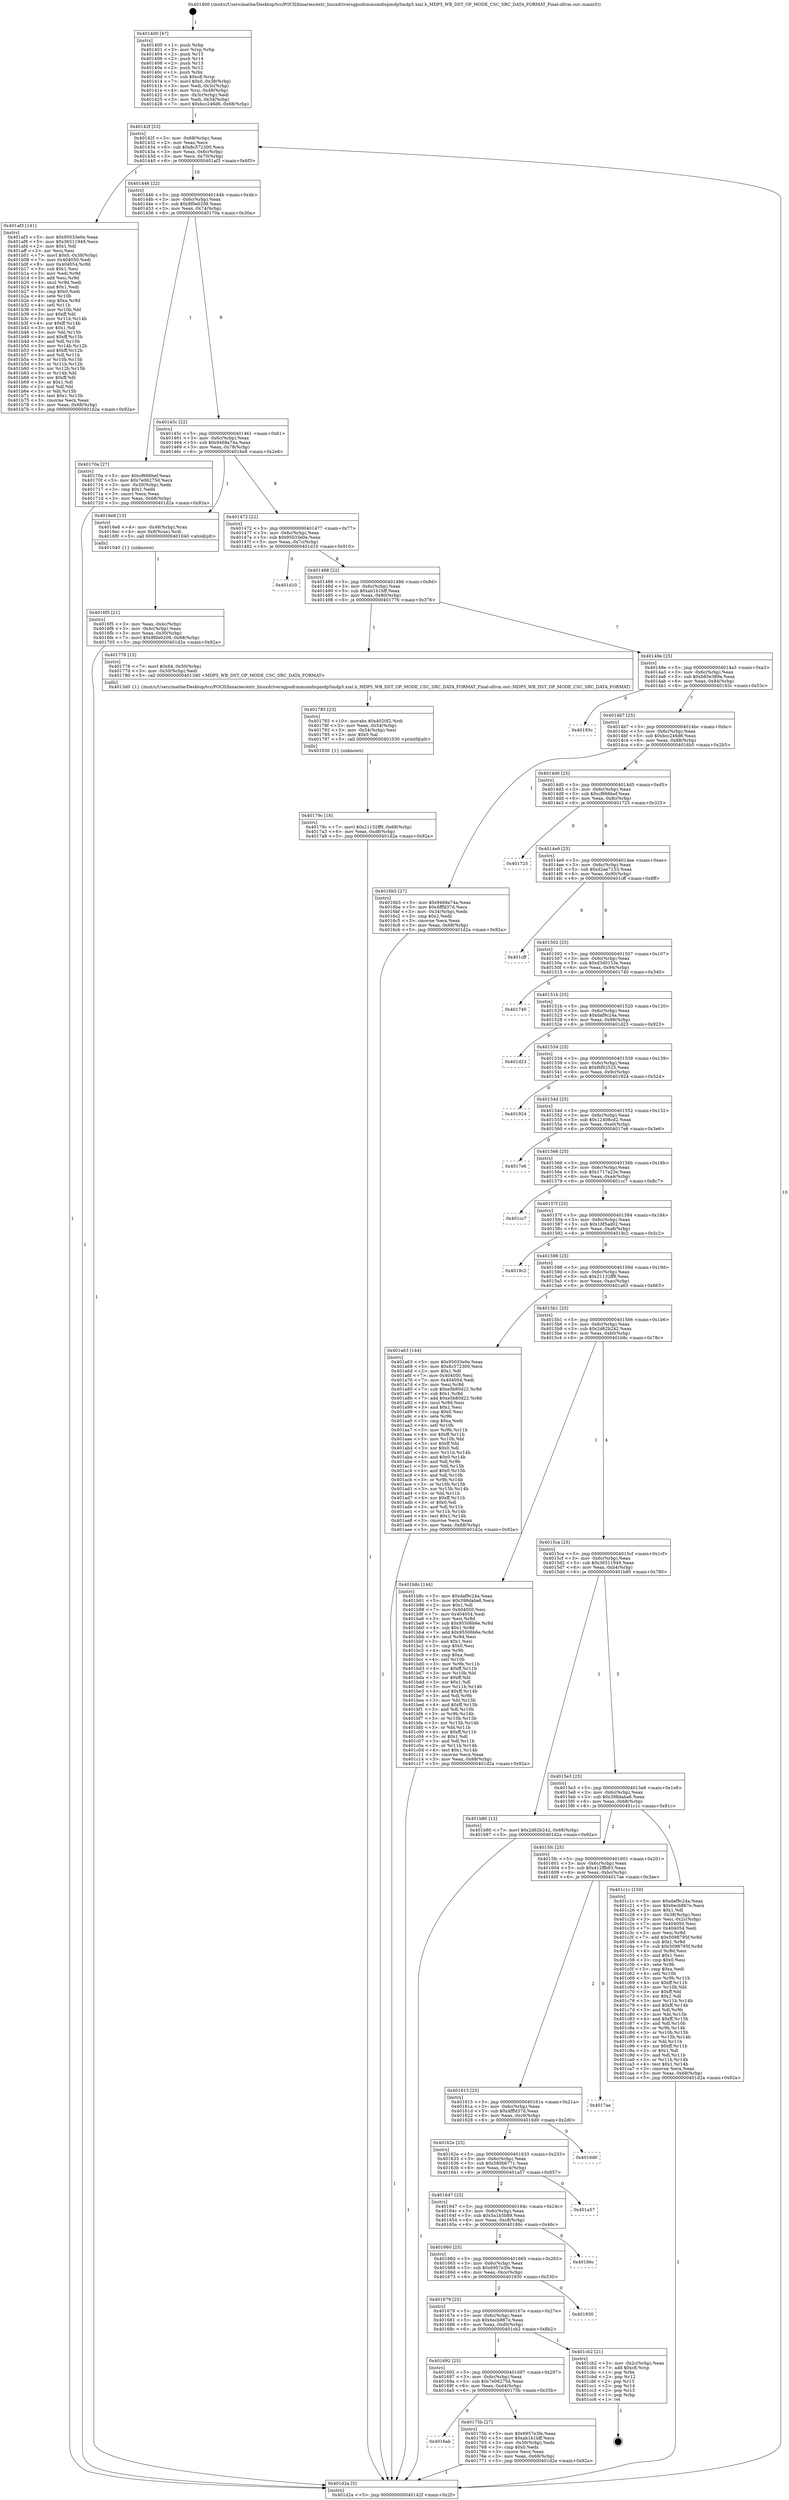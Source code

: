 digraph "0x401400" {
  label = "0x401400 (/mnt/c/Users/mathe/Desktop/tcc/POCII/binaries/extr_linuxdriversgpudrmmsmdispmdp5mdp5.xml.h_MDP5_WB_DST_OP_MODE_CSC_SRC_DATA_FORMAT_Final-ollvm.out::main(0))"
  labelloc = "t"
  node[shape=record]

  Entry [label="",width=0.3,height=0.3,shape=circle,fillcolor=black,style=filled]
  "0x40142f" [label="{
     0x40142f [23]\l
     | [instrs]\l
     &nbsp;&nbsp;0x40142f \<+3\>: mov -0x68(%rbp),%eax\l
     &nbsp;&nbsp;0x401432 \<+2\>: mov %eax,%ecx\l
     &nbsp;&nbsp;0x401434 \<+6\>: sub $0x8c572300,%ecx\l
     &nbsp;&nbsp;0x40143a \<+3\>: mov %eax,-0x6c(%rbp)\l
     &nbsp;&nbsp;0x40143d \<+3\>: mov %ecx,-0x70(%rbp)\l
     &nbsp;&nbsp;0x401440 \<+6\>: je 0000000000401af3 \<main+0x6f3\>\l
  }"]
  "0x401af3" [label="{
     0x401af3 [141]\l
     | [instrs]\l
     &nbsp;&nbsp;0x401af3 \<+5\>: mov $0x95033e0e,%eax\l
     &nbsp;&nbsp;0x401af8 \<+5\>: mov $0x36511949,%ecx\l
     &nbsp;&nbsp;0x401afd \<+2\>: mov $0x1,%dl\l
     &nbsp;&nbsp;0x401aff \<+2\>: xor %esi,%esi\l
     &nbsp;&nbsp;0x401b01 \<+7\>: movl $0x0,-0x38(%rbp)\l
     &nbsp;&nbsp;0x401b08 \<+7\>: mov 0x404050,%edi\l
     &nbsp;&nbsp;0x401b0f \<+8\>: mov 0x404054,%r8d\l
     &nbsp;&nbsp;0x401b17 \<+3\>: sub $0x1,%esi\l
     &nbsp;&nbsp;0x401b1a \<+3\>: mov %edi,%r9d\l
     &nbsp;&nbsp;0x401b1d \<+3\>: add %esi,%r9d\l
     &nbsp;&nbsp;0x401b20 \<+4\>: imul %r9d,%edi\l
     &nbsp;&nbsp;0x401b24 \<+3\>: and $0x1,%edi\l
     &nbsp;&nbsp;0x401b27 \<+3\>: cmp $0x0,%edi\l
     &nbsp;&nbsp;0x401b2a \<+4\>: sete %r10b\l
     &nbsp;&nbsp;0x401b2e \<+4\>: cmp $0xa,%r8d\l
     &nbsp;&nbsp;0x401b32 \<+4\>: setl %r11b\l
     &nbsp;&nbsp;0x401b36 \<+3\>: mov %r10b,%bl\l
     &nbsp;&nbsp;0x401b39 \<+3\>: xor $0xff,%bl\l
     &nbsp;&nbsp;0x401b3c \<+3\>: mov %r11b,%r14b\l
     &nbsp;&nbsp;0x401b3f \<+4\>: xor $0xff,%r14b\l
     &nbsp;&nbsp;0x401b43 \<+3\>: xor $0x1,%dl\l
     &nbsp;&nbsp;0x401b46 \<+3\>: mov %bl,%r15b\l
     &nbsp;&nbsp;0x401b49 \<+4\>: and $0xff,%r15b\l
     &nbsp;&nbsp;0x401b4d \<+3\>: and %dl,%r10b\l
     &nbsp;&nbsp;0x401b50 \<+3\>: mov %r14b,%r12b\l
     &nbsp;&nbsp;0x401b53 \<+4\>: and $0xff,%r12b\l
     &nbsp;&nbsp;0x401b57 \<+3\>: and %dl,%r11b\l
     &nbsp;&nbsp;0x401b5a \<+3\>: or %r10b,%r15b\l
     &nbsp;&nbsp;0x401b5d \<+3\>: or %r11b,%r12b\l
     &nbsp;&nbsp;0x401b60 \<+3\>: xor %r12b,%r15b\l
     &nbsp;&nbsp;0x401b63 \<+3\>: or %r14b,%bl\l
     &nbsp;&nbsp;0x401b66 \<+3\>: xor $0xff,%bl\l
     &nbsp;&nbsp;0x401b69 \<+3\>: or $0x1,%dl\l
     &nbsp;&nbsp;0x401b6c \<+2\>: and %dl,%bl\l
     &nbsp;&nbsp;0x401b6e \<+3\>: or %bl,%r15b\l
     &nbsp;&nbsp;0x401b71 \<+4\>: test $0x1,%r15b\l
     &nbsp;&nbsp;0x401b75 \<+3\>: cmovne %ecx,%eax\l
     &nbsp;&nbsp;0x401b78 \<+3\>: mov %eax,-0x68(%rbp)\l
     &nbsp;&nbsp;0x401b7b \<+5\>: jmp 0000000000401d2a \<main+0x92a\>\l
  }"]
  "0x401446" [label="{
     0x401446 [22]\l
     | [instrs]\l
     &nbsp;&nbsp;0x401446 \<+5\>: jmp 000000000040144b \<main+0x4b\>\l
     &nbsp;&nbsp;0x40144b \<+3\>: mov -0x6c(%rbp),%eax\l
     &nbsp;&nbsp;0x40144e \<+5\>: sub $0x8f0e0209,%eax\l
     &nbsp;&nbsp;0x401453 \<+3\>: mov %eax,-0x74(%rbp)\l
     &nbsp;&nbsp;0x401456 \<+6\>: je 000000000040170a \<main+0x30a\>\l
  }"]
  Exit [label="",width=0.3,height=0.3,shape=circle,fillcolor=black,style=filled,peripheries=2]
  "0x40170a" [label="{
     0x40170a [27]\l
     | [instrs]\l
     &nbsp;&nbsp;0x40170a \<+5\>: mov $0xcf666bef,%eax\l
     &nbsp;&nbsp;0x40170f \<+5\>: mov $0x7e06275d,%ecx\l
     &nbsp;&nbsp;0x401714 \<+3\>: mov -0x30(%rbp),%edx\l
     &nbsp;&nbsp;0x401717 \<+3\>: cmp $0x1,%edx\l
     &nbsp;&nbsp;0x40171a \<+3\>: cmovl %ecx,%eax\l
     &nbsp;&nbsp;0x40171d \<+3\>: mov %eax,-0x68(%rbp)\l
     &nbsp;&nbsp;0x401720 \<+5\>: jmp 0000000000401d2a \<main+0x92a\>\l
  }"]
  "0x40145c" [label="{
     0x40145c [22]\l
     | [instrs]\l
     &nbsp;&nbsp;0x40145c \<+5\>: jmp 0000000000401461 \<main+0x61\>\l
     &nbsp;&nbsp;0x401461 \<+3\>: mov -0x6c(%rbp),%eax\l
     &nbsp;&nbsp;0x401464 \<+5\>: sub $0x9468a74a,%eax\l
     &nbsp;&nbsp;0x401469 \<+3\>: mov %eax,-0x78(%rbp)\l
     &nbsp;&nbsp;0x40146c \<+6\>: je 00000000004016e8 \<main+0x2e8\>\l
  }"]
  "0x40179c" [label="{
     0x40179c [18]\l
     | [instrs]\l
     &nbsp;&nbsp;0x40179c \<+7\>: movl $0x21132ff9,-0x68(%rbp)\l
     &nbsp;&nbsp;0x4017a3 \<+6\>: mov %eax,-0xd8(%rbp)\l
     &nbsp;&nbsp;0x4017a9 \<+5\>: jmp 0000000000401d2a \<main+0x92a\>\l
  }"]
  "0x4016e8" [label="{
     0x4016e8 [13]\l
     | [instrs]\l
     &nbsp;&nbsp;0x4016e8 \<+4\>: mov -0x48(%rbp),%rax\l
     &nbsp;&nbsp;0x4016ec \<+4\>: mov 0x8(%rax),%rdi\l
     &nbsp;&nbsp;0x4016f0 \<+5\>: call 0000000000401040 \<atoi@plt\>\l
     | [calls]\l
     &nbsp;&nbsp;0x401040 \{1\} (unknown)\l
  }"]
  "0x401472" [label="{
     0x401472 [22]\l
     | [instrs]\l
     &nbsp;&nbsp;0x401472 \<+5\>: jmp 0000000000401477 \<main+0x77\>\l
     &nbsp;&nbsp;0x401477 \<+3\>: mov -0x6c(%rbp),%eax\l
     &nbsp;&nbsp;0x40147a \<+5\>: sub $0x95033e0e,%eax\l
     &nbsp;&nbsp;0x40147f \<+3\>: mov %eax,-0x7c(%rbp)\l
     &nbsp;&nbsp;0x401482 \<+6\>: je 0000000000401d10 \<main+0x910\>\l
  }"]
  "0x401785" [label="{
     0x401785 [23]\l
     | [instrs]\l
     &nbsp;&nbsp;0x401785 \<+10\>: movabs $0x4020f2,%rdi\l
     &nbsp;&nbsp;0x40178f \<+3\>: mov %eax,-0x54(%rbp)\l
     &nbsp;&nbsp;0x401792 \<+3\>: mov -0x54(%rbp),%esi\l
     &nbsp;&nbsp;0x401795 \<+2\>: mov $0x0,%al\l
     &nbsp;&nbsp;0x401797 \<+5\>: call 0000000000401030 \<printf@plt\>\l
     | [calls]\l
     &nbsp;&nbsp;0x401030 \{1\} (unknown)\l
  }"]
  "0x401d10" [label="{
     0x401d10\l
  }", style=dashed]
  "0x401488" [label="{
     0x401488 [22]\l
     | [instrs]\l
     &nbsp;&nbsp;0x401488 \<+5\>: jmp 000000000040148d \<main+0x8d\>\l
     &nbsp;&nbsp;0x40148d \<+3\>: mov -0x6c(%rbp),%eax\l
     &nbsp;&nbsp;0x401490 \<+5\>: sub $0xab1b1bff,%eax\l
     &nbsp;&nbsp;0x401495 \<+3\>: mov %eax,-0x80(%rbp)\l
     &nbsp;&nbsp;0x401498 \<+6\>: je 0000000000401776 \<main+0x376\>\l
  }"]
  "0x4016ab" [label="{
     0x4016ab\l
  }", style=dashed]
  "0x401776" [label="{
     0x401776 [15]\l
     | [instrs]\l
     &nbsp;&nbsp;0x401776 \<+7\>: movl $0x64,-0x50(%rbp)\l
     &nbsp;&nbsp;0x40177d \<+3\>: mov -0x50(%rbp),%edi\l
     &nbsp;&nbsp;0x401780 \<+5\>: call 00000000004013d0 \<MDP5_WB_DST_OP_MODE_CSC_SRC_DATA_FORMAT\>\l
     | [calls]\l
     &nbsp;&nbsp;0x4013d0 \{1\} (/mnt/c/Users/mathe/Desktop/tcc/POCII/binaries/extr_linuxdriversgpudrmmsmdispmdp5mdp5.xml.h_MDP5_WB_DST_OP_MODE_CSC_SRC_DATA_FORMAT_Final-ollvm.out::MDP5_WB_DST_OP_MODE_CSC_SRC_DATA_FORMAT)\l
  }"]
  "0x40149e" [label="{
     0x40149e [25]\l
     | [instrs]\l
     &nbsp;&nbsp;0x40149e \<+5\>: jmp 00000000004014a3 \<main+0xa3\>\l
     &nbsp;&nbsp;0x4014a3 \<+3\>: mov -0x6c(%rbp),%eax\l
     &nbsp;&nbsp;0x4014a6 \<+5\>: sub $0xb85e389a,%eax\l
     &nbsp;&nbsp;0x4014ab \<+6\>: mov %eax,-0x84(%rbp)\l
     &nbsp;&nbsp;0x4014b1 \<+6\>: je 000000000040193c \<main+0x53c\>\l
  }"]
  "0x40175b" [label="{
     0x40175b [27]\l
     | [instrs]\l
     &nbsp;&nbsp;0x40175b \<+5\>: mov $0x6957e3fe,%eax\l
     &nbsp;&nbsp;0x401760 \<+5\>: mov $0xab1b1bff,%ecx\l
     &nbsp;&nbsp;0x401765 \<+3\>: mov -0x30(%rbp),%edx\l
     &nbsp;&nbsp;0x401768 \<+3\>: cmp $0x0,%edx\l
     &nbsp;&nbsp;0x40176b \<+3\>: cmove %ecx,%eax\l
     &nbsp;&nbsp;0x40176e \<+3\>: mov %eax,-0x68(%rbp)\l
     &nbsp;&nbsp;0x401771 \<+5\>: jmp 0000000000401d2a \<main+0x92a\>\l
  }"]
  "0x40193c" [label="{
     0x40193c\l
  }", style=dashed]
  "0x4014b7" [label="{
     0x4014b7 [25]\l
     | [instrs]\l
     &nbsp;&nbsp;0x4014b7 \<+5\>: jmp 00000000004014bc \<main+0xbc\>\l
     &nbsp;&nbsp;0x4014bc \<+3\>: mov -0x6c(%rbp),%eax\l
     &nbsp;&nbsp;0x4014bf \<+5\>: sub $0xbcc246d6,%eax\l
     &nbsp;&nbsp;0x4014c4 \<+6\>: mov %eax,-0x88(%rbp)\l
     &nbsp;&nbsp;0x4014ca \<+6\>: je 00000000004016b5 \<main+0x2b5\>\l
  }"]
  "0x401692" [label="{
     0x401692 [25]\l
     | [instrs]\l
     &nbsp;&nbsp;0x401692 \<+5\>: jmp 0000000000401697 \<main+0x297\>\l
     &nbsp;&nbsp;0x401697 \<+3\>: mov -0x6c(%rbp),%eax\l
     &nbsp;&nbsp;0x40169a \<+5\>: sub $0x7e06275d,%eax\l
     &nbsp;&nbsp;0x40169f \<+6\>: mov %eax,-0xd4(%rbp)\l
     &nbsp;&nbsp;0x4016a5 \<+6\>: je 000000000040175b \<main+0x35b\>\l
  }"]
  "0x4016b5" [label="{
     0x4016b5 [27]\l
     | [instrs]\l
     &nbsp;&nbsp;0x4016b5 \<+5\>: mov $0x9468a74a,%eax\l
     &nbsp;&nbsp;0x4016ba \<+5\>: mov $0x4fffd37d,%ecx\l
     &nbsp;&nbsp;0x4016bf \<+3\>: mov -0x34(%rbp),%edx\l
     &nbsp;&nbsp;0x4016c2 \<+3\>: cmp $0x2,%edx\l
     &nbsp;&nbsp;0x4016c5 \<+3\>: cmovne %ecx,%eax\l
     &nbsp;&nbsp;0x4016c8 \<+3\>: mov %eax,-0x68(%rbp)\l
     &nbsp;&nbsp;0x4016cb \<+5\>: jmp 0000000000401d2a \<main+0x92a\>\l
  }"]
  "0x4014d0" [label="{
     0x4014d0 [25]\l
     | [instrs]\l
     &nbsp;&nbsp;0x4014d0 \<+5\>: jmp 00000000004014d5 \<main+0xd5\>\l
     &nbsp;&nbsp;0x4014d5 \<+3\>: mov -0x6c(%rbp),%eax\l
     &nbsp;&nbsp;0x4014d8 \<+5\>: sub $0xcf666bef,%eax\l
     &nbsp;&nbsp;0x4014dd \<+6\>: mov %eax,-0x8c(%rbp)\l
     &nbsp;&nbsp;0x4014e3 \<+6\>: je 0000000000401725 \<main+0x325\>\l
  }"]
  "0x401d2a" [label="{
     0x401d2a [5]\l
     | [instrs]\l
     &nbsp;&nbsp;0x401d2a \<+5\>: jmp 000000000040142f \<main+0x2f\>\l
  }"]
  "0x401400" [label="{
     0x401400 [47]\l
     | [instrs]\l
     &nbsp;&nbsp;0x401400 \<+1\>: push %rbp\l
     &nbsp;&nbsp;0x401401 \<+3\>: mov %rsp,%rbp\l
     &nbsp;&nbsp;0x401404 \<+2\>: push %r15\l
     &nbsp;&nbsp;0x401406 \<+2\>: push %r14\l
     &nbsp;&nbsp;0x401408 \<+2\>: push %r13\l
     &nbsp;&nbsp;0x40140a \<+2\>: push %r12\l
     &nbsp;&nbsp;0x40140c \<+1\>: push %rbx\l
     &nbsp;&nbsp;0x40140d \<+7\>: sub $0xc8,%rsp\l
     &nbsp;&nbsp;0x401414 \<+7\>: movl $0x0,-0x38(%rbp)\l
     &nbsp;&nbsp;0x40141b \<+3\>: mov %edi,-0x3c(%rbp)\l
     &nbsp;&nbsp;0x40141e \<+4\>: mov %rsi,-0x48(%rbp)\l
     &nbsp;&nbsp;0x401422 \<+3\>: mov -0x3c(%rbp),%edi\l
     &nbsp;&nbsp;0x401425 \<+3\>: mov %edi,-0x34(%rbp)\l
     &nbsp;&nbsp;0x401428 \<+7\>: movl $0xbcc246d6,-0x68(%rbp)\l
  }"]
  "0x4016f5" [label="{
     0x4016f5 [21]\l
     | [instrs]\l
     &nbsp;&nbsp;0x4016f5 \<+3\>: mov %eax,-0x4c(%rbp)\l
     &nbsp;&nbsp;0x4016f8 \<+3\>: mov -0x4c(%rbp),%eax\l
     &nbsp;&nbsp;0x4016fb \<+3\>: mov %eax,-0x30(%rbp)\l
     &nbsp;&nbsp;0x4016fe \<+7\>: movl $0x8f0e0209,-0x68(%rbp)\l
     &nbsp;&nbsp;0x401705 \<+5\>: jmp 0000000000401d2a \<main+0x92a\>\l
  }"]
  "0x401cb2" [label="{
     0x401cb2 [21]\l
     | [instrs]\l
     &nbsp;&nbsp;0x401cb2 \<+3\>: mov -0x2c(%rbp),%eax\l
     &nbsp;&nbsp;0x401cb5 \<+7\>: add $0xc8,%rsp\l
     &nbsp;&nbsp;0x401cbc \<+1\>: pop %rbx\l
     &nbsp;&nbsp;0x401cbd \<+2\>: pop %r12\l
     &nbsp;&nbsp;0x401cbf \<+2\>: pop %r13\l
     &nbsp;&nbsp;0x401cc1 \<+2\>: pop %r14\l
     &nbsp;&nbsp;0x401cc3 \<+2\>: pop %r15\l
     &nbsp;&nbsp;0x401cc5 \<+1\>: pop %rbp\l
     &nbsp;&nbsp;0x401cc6 \<+1\>: ret\l
  }"]
  "0x401725" [label="{
     0x401725\l
  }", style=dashed]
  "0x4014e9" [label="{
     0x4014e9 [25]\l
     | [instrs]\l
     &nbsp;&nbsp;0x4014e9 \<+5\>: jmp 00000000004014ee \<main+0xee\>\l
     &nbsp;&nbsp;0x4014ee \<+3\>: mov -0x6c(%rbp),%eax\l
     &nbsp;&nbsp;0x4014f1 \<+5\>: sub $0xd2ae7153,%eax\l
     &nbsp;&nbsp;0x4014f6 \<+6\>: mov %eax,-0x90(%rbp)\l
     &nbsp;&nbsp;0x4014fc \<+6\>: je 0000000000401cff \<main+0x8ff\>\l
  }"]
  "0x401679" [label="{
     0x401679 [25]\l
     | [instrs]\l
     &nbsp;&nbsp;0x401679 \<+5\>: jmp 000000000040167e \<main+0x27e\>\l
     &nbsp;&nbsp;0x40167e \<+3\>: mov -0x6c(%rbp),%eax\l
     &nbsp;&nbsp;0x401681 \<+5\>: sub $0x6ecb867e,%eax\l
     &nbsp;&nbsp;0x401686 \<+6\>: mov %eax,-0xd0(%rbp)\l
     &nbsp;&nbsp;0x40168c \<+6\>: je 0000000000401cb2 \<main+0x8b2\>\l
  }"]
  "0x401cff" [label="{
     0x401cff\l
  }", style=dashed]
  "0x401502" [label="{
     0x401502 [25]\l
     | [instrs]\l
     &nbsp;&nbsp;0x401502 \<+5\>: jmp 0000000000401507 \<main+0x107\>\l
     &nbsp;&nbsp;0x401507 \<+3\>: mov -0x6c(%rbp),%eax\l
     &nbsp;&nbsp;0x40150a \<+5\>: sub $0xd3d0153e,%eax\l
     &nbsp;&nbsp;0x40150f \<+6\>: mov %eax,-0x94(%rbp)\l
     &nbsp;&nbsp;0x401515 \<+6\>: je 0000000000401740 \<main+0x340\>\l
  }"]
  "0x401930" [label="{
     0x401930\l
  }", style=dashed]
  "0x401740" [label="{
     0x401740\l
  }", style=dashed]
  "0x40151b" [label="{
     0x40151b [25]\l
     | [instrs]\l
     &nbsp;&nbsp;0x40151b \<+5\>: jmp 0000000000401520 \<main+0x120\>\l
     &nbsp;&nbsp;0x401520 \<+3\>: mov -0x6c(%rbp),%eax\l
     &nbsp;&nbsp;0x401523 \<+5\>: sub $0xdaf9c24a,%eax\l
     &nbsp;&nbsp;0x401528 \<+6\>: mov %eax,-0x98(%rbp)\l
     &nbsp;&nbsp;0x40152e \<+6\>: je 0000000000401d23 \<main+0x923\>\l
  }"]
  "0x401660" [label="{
     0x401660 [25]\l
     | [instrs]\l
     &nbsp;&nbsp;0x401660 \<+5\>: jmp 0000000000401665 \<main+0x265\>\l
     &nbsp;&nbsp;0x401665 \<+3\>: mov -0x6c(%rbp),%eax\l
     &nbsp;&nbsp;0x401668 \<+5\>: sub $0x6957e3fe,%eax\l
     &nbsp;&nbsp;0x40166d \<+6\>: mov %eax,-0xcc(%rbp)\l
     &nbsp;&nbsp;0x401673 \<+6\>: je 0000000000401930 \<main+0x530\>\l
  }"]
  "0x401d23" [label="{
     0x401d23\l
  }", style=dashed]
  "0x401534" [label="{
     0x401534 [25]\l
     | [instrs]\l
     &nbsp;&nbsp;0x401534 \<+5\>: jmp 0000000000401539 \<main+0x139\>\l
     &nbsp;&nbsp;0x401539 \<+3\>: mov -0x6c(%rbp),%eax\l
     &nbsp;&nbsp;0x40153c \<+5\>: sub $0xf6f02525,%eax\l
     &nbsp;&nbsp;0x401541 \<+6\>: mov %eax,-0x9c(%rbp)\l
     &nbsp;&nbsp;0x401547 \<+6\>: je 0000000000401924 \<main+0x524\>\l
  }"]
  "0x40186c" [label="{
     0x40186c\l
  }", style=dashed]
  "0x401924" [label="{
     0x401924\l
  }", style=dashed]
  "0x40154d" [label="{
     0x40154d [25]\l
     | [instrs]\l
     &nbsp;&nbsp;0x40154d \<+5\>: jmp 0000000000401552 \<main+0x152\>\l
     &nbsp;&nbsp;0x401552 \<+3\>: mov -0x6c(%rbp),%eax\l
     &nbsp;&nbsp;0x401555 \<+5\>: sub $0x12408cd2,%eax\l
     &nbsp;&nbsp;0x40155a \<+6\>: mov %eax,-0xa0(%rbp)\l
     &nbsp;&nbsp;0x401560 \<+6\>: je 00000000004017e6 \<main+0x3e6\>\l
  }"]
  "0x401647" [label="{
     0x401647 [25]\l
     | [instrs]\l
     &nbsp;&nbsp;0x401647 \<+5\>: jmp 000000000040164c \<main+0x24c\>\l
     &nbsp;&nbsp;0x40164c \<+3\>: mov -0x6c(%rbp),%eax\l
     &nbsp;&nbsp;0x40164f \<+5\>: sub $0x5a1b5b89,%eax\l
     &nbsp;&nbsp;0x401654 \<+6\>: mov %eax,-0xc8(%rbp)\l
     &nbsp;&nbsp;0x40165a \<+6\>: je 000000000040186c \<main+0x46c\>\l
  }"]
  "0x4017e6" [label="{
     0x4017e6\l
  }", style=dashed]
  "0x401566" [label="{
     0x401566 [25]\l
     | [instrs]\l
     &nbsp;&nbsp;0x401566 \<+5\>: jmp 000000000040156b \<main+0x16b\>\l
     &nbsp;&nbsp;0x40156b \<+3\>: mov -0x6c(%rbp),%eax\l
     &nbsp;&nbsp;0x40156e \<+5\>: sub $0x1717a23e,%eax\l
     &nbsp;&nbsp;0x401573 \<+6\>: mov %eax,-0xa4(%rbp)\l
     &nbsp;&nbsp;0x401579 \<+6\>: je 0000000000401cc7 \<main+0x8c7\>\l
  }"]
  "0x401a57" [label="{
     0x401a57\l
  }", style=dashed]
  "0x401cc7" [label="{
     0x401cc7\l
  }", style=dashed]
  "0x40157f" [label="{
     0x40157f [25]\l
     | [instrs]\l
     &nbsp;&nbsp;0x40157f \<+5\>: jmp 0000000000401584 \<main+0x184\>\l
     &nbsp;&nbsp;0x401584 \<+3\>: mov -0x6c(%rbp),%eax\l
     &nbsp;&nbsp;0x401587 \<+5\>: sub $0x18f5ad02,%eax\l
     &nbsp;&nbsp;0x40158c \<+6\>: mov %eax,-0xa8(%rbp)\l
     &nbsp;&nbsp;0x401592 \<+6\>: je 00000000004019c2 \<main+0x5c2\>\l
  }"]
  "0x40162e" [label="{
     0x40162e [25]\l
     | [instrs]\l
     &nbsp;&nbsp;0x40162e \<+5\>: jmp 0000000000401633 \<main+0x233\>\l
     &nbsp;&nbsp;0x401633 \<+3\>: mov -0x6c(%rbp),%eax\l
     &nbsp;&nbsp;0x401636 \<+5\>: sub $0x580b6771,%eax\l
     &nbsp;&nbsp;0x40163b \<+6\>: mov %eax,-0xc4(%rbp)\l
     &nbsp;&nbsp;0x401641 \<+6\>: je 0000000000401a57 \<main+0x657\>\l
  }"]
  "0x4019c2" [label="{
     0x4019c2\l
  }", style=dashed]
  "0x401598" [label="{
     0x401598 [25]\l
     | [instrs]\l
     &nbsp;&nbsp;0x401598 \<+5\>: jmp 000000000040159d \<main+0x19d\>\l
     &nbsp;&nbsp;0x40159d \<+3\>: mov -0x6c(%rbp),%eax\l
     &nbsp;&nbsp;0x4015a0 \<+5\>: sub $0x21132ff9,%eax\l
     &nbsp;&nbsp;0x4015a5 \<+6\>: mov %eax,-0xac(%rbp)\l
     &nbsp;&nbsp;0x4015ab \<+6\>: je 0000000000401a63 \<main+0x663\>\l
  }"]
  "0x4016d0" [label="{
     0x4016d0\l
  }", style=dashed]
  "0x401a63" [label="{
     0x401a63 [144]\l
     | [instrs]\l
     &nbsp;&nbsp;0x401a63 \<+5\>: mov $0x95033e0e,%eax\l
     &nbsp;&nbsp;0x401a68 \<+5\>: mov $0x8c572300,%ecx\l
     &nbsp;&nbsp;0x401a6d \<+2\>: mov $0x1,%dl\l
     &nbsp;&nbsp;0x401a6f \<+7\>: mov 0x404050,%esi\l
     &nbsp;&nbsp;0x401a76 \<+7\>: mov 0x404054,%edi\l
     &nbsp;&nbsp;0x401a7d \<+3\>: mov %esi,%r8d\l
     &nbsp;&nbsp;0x401a80 \<+7\>: sub $0xe5b80d22,%r8d\l
     &nbsp;&nbsp;0x401a87 \<+4\>: sub $0x1,%r8d\l
     &nbsp;&nbsp;0x401a8b \<+7\>: add $0xe5b80d22,%r8d\l
     &nbsp;&nbsp;0x401a92 \<+4\>: imul %r8d,%esi\l
     &nbsp;&nbsp;0x401a96 \<+3\>: and $0x1,%esi\l
     &nbsp;&nbsp;0x401a99 \<+3\>: cmp $0x0,%esi\l
     &nbsp;&nbsp;0x401a9c \<+4\>: sete %r9b\l
     &nbsp;&nbsp;0x401aa0 \<+3\>: cmp $0xa,%edi\l
     &nbsp;&nbsp;0x401aa3 \<+4\>: setl %r10b\l
     &nbsp;&nbsp;0x401aa7 \<+3\>: mov %r9b,%r11b\l
     &nbsp;&nbsp;0x401aaa \<+4\>: xor $0xff,%r11b\l
     &nbsp;&nbsp;0x401aae \<+3\>: mov %r10b,%bl\l
     &nbsp;&nbsp;0x401ab1 \<+3\>: xor $0xff,%bl\l
     &nbsp;&nbsp;0x401ab4 \<+3\>: xor $0x0,%dl\l
     &nbsp;&nbsp;0x401ab7 \<+3\>: mov %r11b,%r14b\l
     &nbsp;&nbsp;0x401aba \<+4\>: and $0x0,%r14b\l
     &nbsp;&nbsp;0x401abe \<+3\>: and %dl,%r9b\l
     &nbsp;&nbsp;0x401ac1 \<+3\>: mov %bl,%r15b\l
     &nbsp;&nbsp;0x401ac4 \<+4\>: and $0x0,%r15b\l
     &nbsp;&nbsp;0x401ac8 \<+3\>: and %dl,%r10b\l
     &nbsp;&nbsp;0x401acb \<+3\>: or %r9b,%r14b\l
     &nbsp;&nbsp;0x401ace \<+3\>: or %r10b,%r15b\l
     &nbsp;&nbsp;0x401ad1 \<+3\>: xor %r15b,%r14b\l
     &nbsp;&nbsp;0x401ad4 \<+3\>: or %bl,%r11b\l
     &nbsp;&nbsp;0x401ad7 \<+4\>: xor $0xff,%r11b\l
     &nbsp;&nbsp;0x401adb \<+3\>: or $0x0,%dl\l
     &nbsp;&nbsp;0x401ade \<+3\>: and %dl,%r11b\l
     &nbsp;&nbsp;0x401ae1 \<+3\>: or %r11b,%r14b\l
     &nbsp;&nbsp;0x401ae4 \<+4\>: test $0x1,%r14b\l
     &nbsp;&nbsp;0x401ae8 \<+3\>: cmovne %ecx,%eax\l
     &nbsp;&nbsp;0x401aeb \<+3\>: mov %eax,-0x68(%rbp)\l
     &nbsp;&nbsp;0x401aee \<+5\>: jmp 0000000000401d2a \<main+0x92a\>\l
  }"]
  "0x4015b1" [label="{
     0x4015b1 [25]\l
     | [instrs]\l
     &nbsp;&nbsp;0x4015b1 \<+5\>: jmp 00000000004015b6 \<main+0x1b6\>\l
     &nbsp;&nbsp;0x4015b6 \<+3\>: mov -0x6c(%rbp),%eax\l
     &nbsp;&nbsp;0x4015b9 \<+5\>: sub $0x2d62b242,%eax\l
     &nbsp;&nbsp;0x4015be \<+6\>: mov %eax,-0xb0(%rbp)\l
     &nbsp;&nbsp;0x4015c4 \<+6\>: je 0000000000401b8c \<main+0x78c\>\l
  }"]
  "0x401615" [label="{
     0x401615 [25]\l
     | [instrs]\l
     &nbsp;&nbsp;0x401615 \<+5\>: jmp 000000000040161a \<main+0x21a\>\l
     &nbsp;&nbsp;0x40161a \<+3\>: mov -0x6c(%rbp),%eax\l
     &nbsp;&nbsp;0x40161d \<+5\>: sub $0x4fffd37d,%eax\l
     &nbsp;&nbsp;0x401622 \<+6\>: mov %eax,-0xc0(%rbp)\l
     &nbsp;&nbsp;0x401628 \<+6\>: je 00000000004016d0 \<main+0x2d0\>\l
  }"]
  "0x401b8c" [label="{
     0x401b8c [144]\l
     | [instrs]\l
     &nbsp;&nbsp;0x401b8c \<+5\>: mov $0xdaf9c24a,%eax\l
     &nbsp;&nbsp;0x401b91 \<+5\>: mov $0x398daba6,%ecx\l
     &nbsp;&nbsp;0x401b96 \<+2\>: mov $0x1,%dl\l
     &nbsp;&nbsp;0x401b98 \<+7\>: mov 0x404050,%esi\l
     &nbsp;&nbsp;0x401b9f \<+7\>: mov 0x404054,%edi\l
     &nbsp;&nbsp;0x401ba6 \<+3\>: mov %esi,%r8d\l
     &nbsp;&nbsp;0x401ba9 \<+7\>: sub $0x95506b6e,%r8d\l
     &nbsp;&nbsp;0x401bb0 \<+4\>: sub $0x1,%r8d\l
     &nbsp;&nbsp;0x401bb4 \<+7\>: add $0x95506b6e,%r8d\l
     &nbsp;&nbsp;0x401bbb \<+4\>: imul %r8d,%esi\l
     &nbsp;&nbsp;0x401bbf \<+3\>: and $0x1,%esi\l
     &nbsp;&nbsp;0x401bc2 \<+3\>: cmp $0x0,%esi\l
     &nbsp;&nbsp;0x401bc5 \<+4\>: sete %r9b\l
     &nbsp;&nbsp;0x401bc9 \<+3\>: cmp $0xa,%edi\l
     &nbsp;&nbsp;0x401bcc \<+4\>: setl %r10b\l
     &nbsp;&nbsp;0x401bd0 \<+3\>: mov %r9b,%r11b\l
     &nbsp;&nbsp;0x401bd3 \<+4\>: xor $0xff,%r11b\l
     &nbsp;&nbsp;0x401bd7 \<+3\>: mov %r10b,%bl\l
     &nbsp;&nbsp;0x401bda \<+3\>: xor $0xff,%bl\l
     &nbsp;&nbsp;0x401bdd \<+3\>: xor $0x1,%dl\l
     &nbsp;&nbsp;0x401be0 \<+3\>: mov %r11b,%r14b\l
     &nbsp;&nbsp;0x401be3 \<+4\>: and $0xff,%r14b\l
     &nbsp;&nbsp;0x401be7 \<+3\>: and %dl,%r9b\l
     &nbsp;&nbsp;0x401bea \<+3\>: mov %bl,%r15b\l
     &nbsp;&nbsp;0x401bed \<+4\>: and $0xff,%r15b\l
     &nbsp;&nbsp;0x401bf1 \<+3\>: and %dl,%r10b\l
     &nbsp;&nbsp;0x401bf4 \<+3\>: or %r9b,%r14b\l
     &nbsp;&nbsp;0x401bf7 \<+3\>: or %r10b,%r15b\l
     &nbsp;&nbsp;0x401bfa \<+3\>: xor %r15b,%r14b\l
     &nbsp;&nbsp;0x401bfd \<+3\>: or %bl,%r11b\l
     &nbsp;&nbsp;0x401c00 \<+4\>: xor $0xff,%r11b\l
     &nbsp;&nbsp;0x401c04 \<+3\>: or $0x1,%dl\l
     &nbsp;&nbsp;0x401c07 \<+3\>: and %dl,%r11b\l
     &nbsp;&nbsp;0x401c0a \<+3\>: or %r11b,%r14b\l
     &nbsp;&nbsp;0x401c0d \<+4\>: test $0x1,%r14b\l
     &nbsp;&nbsp;0x401c11 \<+3\>: cmovne %ecx,%eax\l
     &nbsp;&nbsp;0x401c14 \<+3\>: mov %eax,-0x68(%rbp)\l
     &nbsp;&nbsp;0x401c17 \<+5\>: jmp 0000000000401d2a \<main+0x92a\>\l
  }"]
  "0x4015ca" [label="{
     0x4015ca [25]\l
     | [instrs]\l
     &nbsp;&nbsp;0x4015ca \<+5\>: jmp 00000000004015cf \<main+0x1cf\>\l
     &nbsp;&nbsp;0x4015cf \<+3\>: mov -0x6c(%rbp),%eax\l
     &nbsp;&nbsp;0x4015d2 \<+5\>: sub $0x36511949,%eax\l
     &nbsp;&nbsp;0x4015d7 \<+6\>: mov %eax,-0xb4(%rbp)\l
     &nbsp;&nbsp;0x4015dd \<+6\>: je 0000000000401b80 \<main+0x780\>\l
  }"]
  "0x4017ae" [label="{
     0x4017ae\l
  }", style=dashed]
  "0x401b80" [label="{
     0x401b80 [12]\l
     | [instrs]\l
     &nbsp;&nbsp;0x401b80 \<+7\>: movl $0x2d62b242,-0x68(%rbp)\l
     &nbsp;&nbsp;0x401b87 \<+5\>: jmp 0000000000401d2a \<main+0x92a\>\l
  }"]
  "0x4015e3" [label="{
     0x4015e3 [25]\l
     | [instrs]\l
     &nbsp;&nbsp;0x4015e3 \<+5\>: jmp 00000000004015e8 \<main+0x1e8\>\l
     &nbsp;&nbsp;0x4015e8 \<+3\>: mov -0x6c(%rbp),%eax\l
     &nbsp;&nbsp;0x4015eb \<+5\>: sub $0x398daba6,%eax\l
     &nbsp;&nbsp;0x4015f0 \<+6\>: mov %eax,-0xb8(%rbp)\l
     &nbsp;&nbsp;0x4015f6 \<+6\>: je 0000000000401c1c \<main+0x81c\>\l
  }"]
  "0x4015fc" [label="{
     0x4015fc [25]\l
     | [instrs]\l
     &nbsp;&nbsp;0x4015fc \<+5\>: jmp 0000000000401601 \<main+0x201\>\l
     &nbsp;&nbsp;0x401601 \<+3\>: mov -0x6c(%rbp),%eax\l
     &nbsp;&nbsp;0x401604 \<+5\>: sub $0x412ffb63,%eax\l
     &nbsp;&nbsp;0x401609 \<+6\>: mov %eax,-0xbc(%rbp)\l
     &nbsp;&nbsp;0x40160f \<+6\>: je 00000000004017ae \<main+0x3ae\>\l
  }"]
  "0x401c1c" [label="{
     0x401c1c [150]\l
     | [instrs]\l
     &nbsp;&nbsp;0x401c1c \<+5\>: mov $0xdaf9c24a,%eax\l
     &nbsp;&nbsp;0x401c21 \<+5\>: mov $0x6ecb867e,%ecx\l
     &nbsp;&nbsp;0x401c26 \<+2\>: mov $0x1,%dl\l
     &nbsp;&nbsp;0x401c28 \<+3\>: mov -0x38(%rbp),%esi\l
     &nbsp;&nbsp;0x401c2b \<+3\>: mov %esi,-0x2c(%rbp)\l
     &nbsp;&nbsp;0x401c2e \<+7\>: mov 0x404050,%esi\l
     &nbsp;&nbsp;0x401c35 \<+7\>: mov 0x404054,%edi\l
     &nbsp;&nbsp;0x401c3c \<+3\>: mov %esi,%r8d\l
     &nbsp;&nbsp;0x401c3f \<+7\>: add $0x5098795f,%r8d\l
     &nbsp;&nbsp;0x401c46 \<+4\>: sub $0x1,%r8d\l
     &nbsp;&nbsp;0x401c4a \<+7\>: sub $0x5098795f,%r8d\l
     &nbsp;&nbsp;0x401c51 \<+4\>: imul %r8d,%esi\l
     &nbsp;&nbsp;0x401c55 \<+3\>: and $0x1,%esi\l
     &nbsp;&nbsp;0x401c58 \<+3\>: cmp $0x0,%esi\l
     &nbsp;&nbsp;0x401c5b \<+4\>: sete %r9b\l
     &nbsp;&nbsp;0x401c5f \<+3\>: cmp $0xa,%edi\l
     &nbsp;&nbsp;0x401c62 \<+4\>: setl %r10b\l
     &nbsp;&nbsp;0x401c66 \<+3\>: mov %r9b,%r11b\l
     &nbsp;&nbsp;0x401c69 \<+4\>: xor $0xff,%r11b\l
     &nbsp;&nbsp;0x401c6d \<+3\>: mov %r10b,%bl\l
     &nbsp;&nbsp;0x401c70 \<+3\>: xor $0xff,%bl\l
     &nbsp;&nbsp;0x401c73 \<+3\>: xor $0x1,%dl\l
     &nbsp;&nbsp;0x401c76 \<+3\>: mov %r11b,%r14b\l
     &nbsp;&nbsp;0x401c79 \<+4\>: and $0xff,%r14b\l
     &nbsp;&nbsp;0x401c7d \<+3\>: and %dl,%r9b\l
     &nbsp;&nbsp;0x401c80 \<+3\>: mov %bl,%r15b\l
     &nbsp;&nbsp;0x401c83 \<+4\>: and $0xff,%r15b\l
     &nbsp;&nbsp;0x401c87 \<+3\>: and %dl,%r10b\l
     &nbsp;&nbsp;0x401c8a \<+3\>: or %r9b,%r14b\l
     &nbsp;&nbsp;0x401c8d \<+3\>: or %r10b,%r15b\l
     &nbsp;&nbsp;0x401c90 \<+3\>: xor %r15b,%r14b\l
     &nbsp;&nbsp;0x401c93 \<+3\>: or %bl,%r11b\l
     &nbsp;&nbsp;0x401c96 \<+4\>: xor $0xff,%r11b\l
     &nbsp;&nbsp;0x401c9a \<+3\>: or $0x1,%dl\l
     &nbsp;&nbsp;0x401c9d \<+3\>: and %dl,%r11b\l
     &nbsp;&nbsp;0x401ca0 \<+3\>: or %r11b,%r14b\l
     &nbsp;&nbsp;0x401ca3 \<+4\>: test $0x1,%r14b\l
     &nbsp;&nbsp;0x401ca7 \<+3\>: cmovne %ecx,%eax\l
     &nbsp;&nbsp;0x401caa \<+3\>: mov %eax,-0x68(%rbp)\l
     &nbsp;&nbsp;0x401cad \<+5\>: jmp 0000000000401d2a \<main+0x92a\>\l
  }"]
  Entry -> "0x401400" [label=" 1"]
  "0x40142f" -> "0x401af3" [label=" 1"]
  "0x40142f" -> "0x401446" [label=" 10"]
  "0x401cb2" -> Exit [label=" 1"]
  "0x401446" -> "0x40170a" [label=" 1"]
  "0x401446" -> "0x40145c" [label=" 9"]
  "0x401c1c" -> "0x401d2a" [label=" 1"]
  "0x40145c" -> "0x4016e8" [label=" 1"]
  "0x40145c" -> "0x401472" [label=" 8"]
  "0x401b8c" -> "0x401d2a" [label=" 1"]
  "0x401472" -> "0x401d10" [label=" 0"]
  "0x401472" -> "0x401488" [label=" 8"]
  "0x401b80" -> "0x401d2a" [label=" 1"]
  "0x401488" -> "0x401776" [label=" 1"]
  "0x401488" -> "0x40149e" [label=" 7"]
  "0x401af3" -> "0x401d2a" [label=" 1"]
  "0x40149e" -> "0x40193c" [label=" 0"]
  "0x40149e" -> "0x4014b7" [label=" 7"]
  "0x401a63" -> "0x401d2a" [label=" 1"]
  "0x4014b7" -> "0x4016b5" [label=" 1"]
  "0x4014b7" -> "0x4014d0" [label=" 6"]
  "0x4016b5" -> "0x401d2a" [label=" 1"]
  "0x401400" -> "0x40142f" [label=" 1"]
  "0x401d2a" -> "0x40142f" [label=" 10"]
  "0x4016e8" -> "0x4016f5" [label=" 1"]
  "0x4016f5" -> "0x401d2a" [label=" 1"]
  "0x40170a" -> "0x401d2a" [label=" 1"]
  "0x401785" -> "0x40179c" [label=" 1"]
  "0x4014d0" -> "0x401725" [label=" 0"]
  "0x4014d0" -> "0x4014e9" [label=" 6"]
  "0x401776" -> "0x401785" [label=" 1"]
  "0x4014e9" -> "0x401cff" [label=" 0"]
  "0x4014e9" -> "0x401502" [label=" 6"]
  "0x401692" -> "0x4016ab" [label=" 0"]
  "0x401502" -> "0x401740" [label=" 0"]
  "0x401502" -> "0x40151b" [label=" 6"]
  "0x401692" -> "0x40175b" [label=" 1"]
  "0x40151b" -> "0x401d23" [label=" 0"]
  "0x40151b" -> "0x401534" [label=" 6"]
  "0x401679" -> "0x401692" [label=" 1"]
  "0x401534" -> "0x401924" [label=" 0"]
  "0x401534" -> "0x40154d" [label=" 6"]
  "0x401679" -> "0x401cb2" [label=" 1"]
  "0x40154d" -> "0x4017e6" [label=" 0"]
  "0x40154d" -> "0x401566" [label=" 6"]
  "0x401660" -> "0x401679" [label=" 2"]
  "0x401566" -> "0x401cc7" [label=" 0"]
  "0x401566" -> "0x40157f" [label=" 6"]
  "0x401660" -> "0x401930" [label=" 0"]
  "0x40157f" -> "0x4019c2" [label=" 0"]
  "0x40157f" -> "0x401598" [label=" 6"]
  "0x401647" -> "0x401660" [label=" 2"]
  "0x401598" -> "0x401a63" [label=" 1"]
  "0x401598" -> "0x4015b1" [label=" 5"]
  "0x401647" -> "0x40186c" [label=" 0"]
  "0x4015b1" -> "0x401b8c" [label=" 1"]
  "0x4015b1" -> "0x4015ca" [label=" 4"]
  "0x40162e" -> "0x401647" [label=" 2"]
  "0x4015ca" -> "0x401b80" [label=" 1"]
  "0x4015ca" -> "0x4015e3" [label=" 3"]
  "0x40162e" -> "0x401a57" [label=" 0"]
  "0x4015e3" -> "0x401c1c" [label=" 1"]
  "0x4015e3" -> "0x4015fc" [label=" 2"]
  "0x40179c" -> "0x401d2a" [label=" 1"]
  "0x4015fc" -> "0x4017ae" [label=" 0"]
  "0x4015fc" -> "0x401615" [label=" 2"]
  "0x40175b" -> "0x401d2a" [label=" 1"]
  "0x401615" -> "0x4016d0" [label=" 0"]
  "0x401615" -> "0x40162e" [label=" 2"]
}
